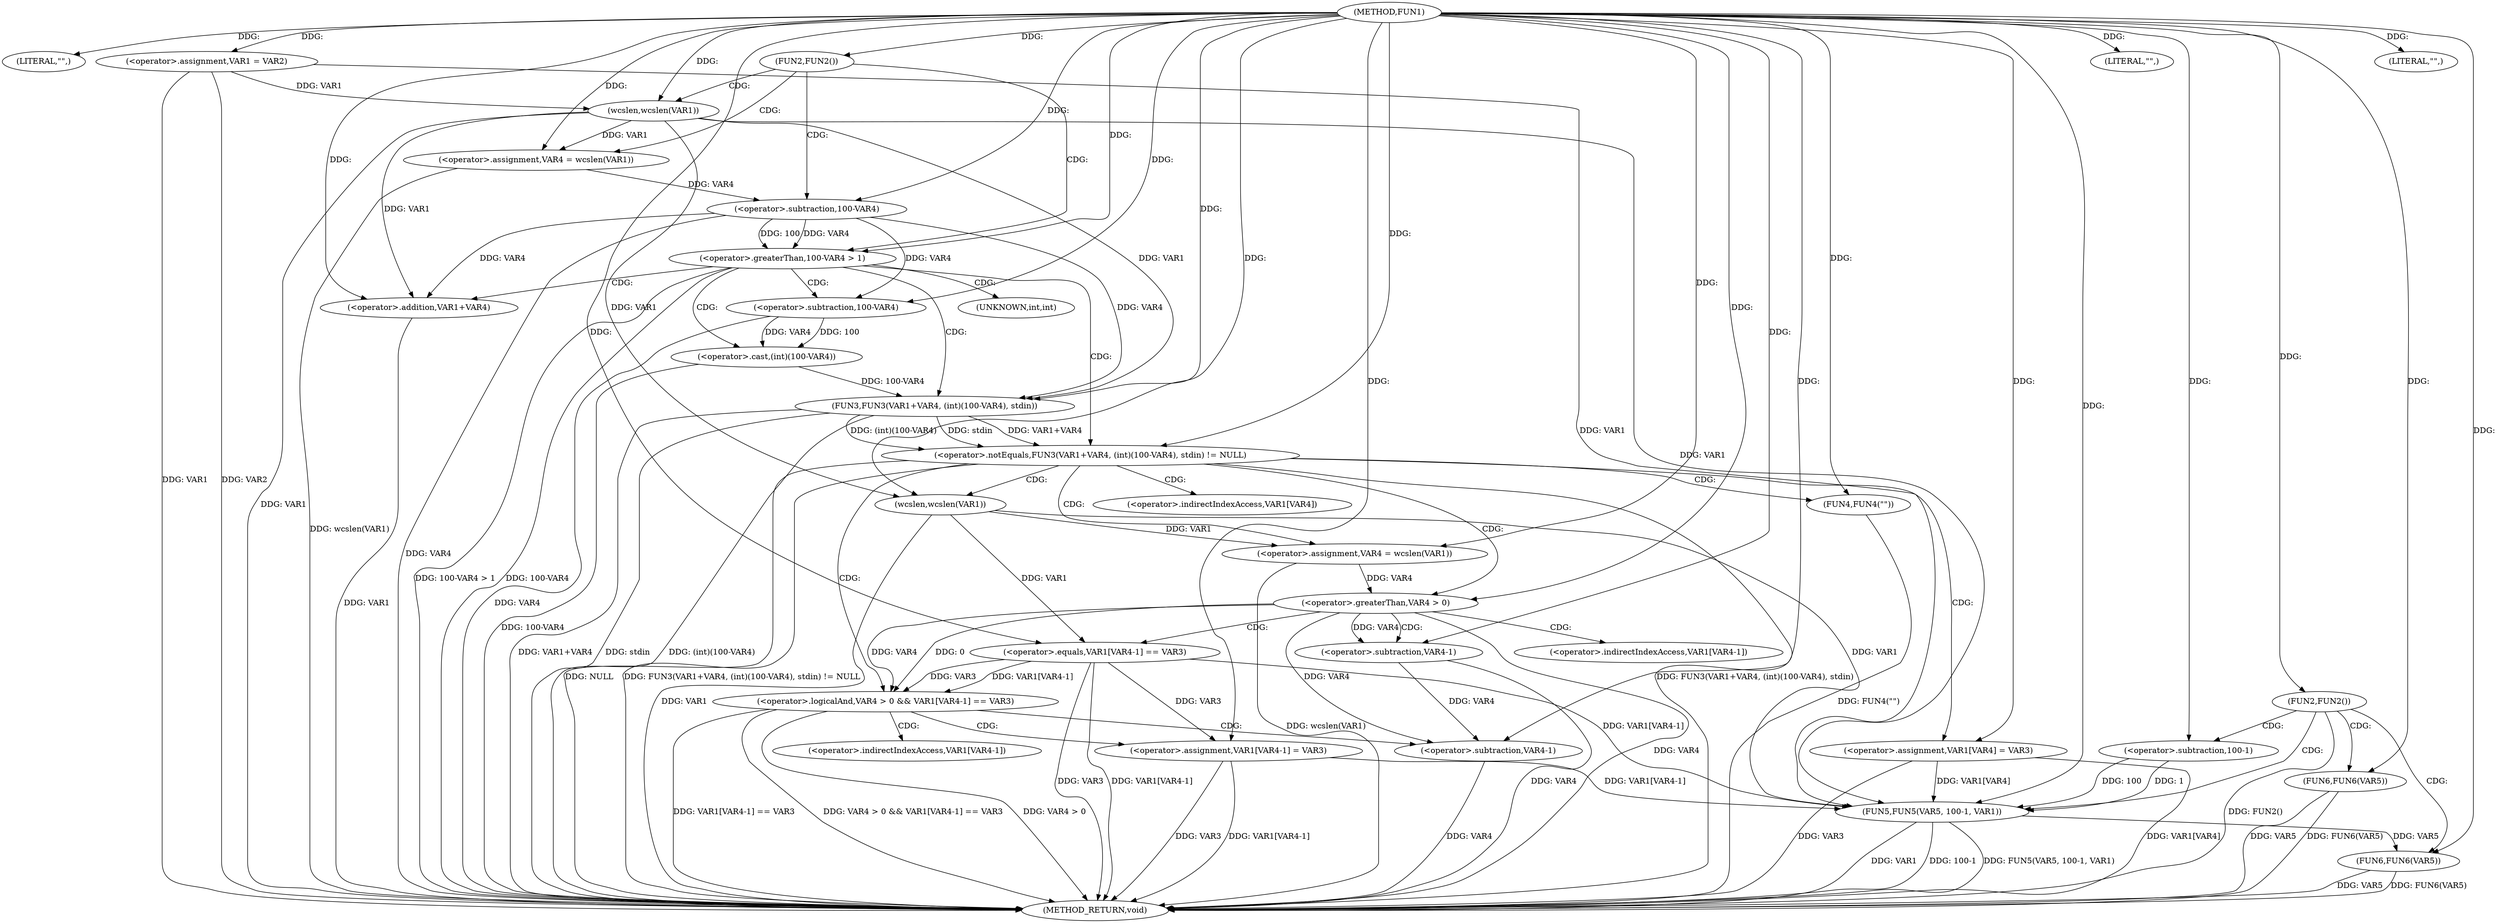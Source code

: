 digraph FUN1 {  
"1000100" [label = "(METHOD,FUN1)" ]
"1000191" [label = "(METHOD_RETURN,void)" ]
"1000103" [label = "(LITERAL,\"\",)" ]
"1000104" [label = "(<operator>.assignment,VAR1 = VAR2)" ]
"1000108" [label = "(FUN2,FUN2())" ]
"1000112" [label = "(<operator>.assignment,VAR4 = wcslen(VAR1))" ]
"1000114" [label = "(wcslen,wcslen(VAR1))" ]
"1000117" [label = "(<operator>.greaterThan,100-VAR4 > 1)" ]
"1000118" [label = "(<operator>.subtraction,100-VAR4)" ]
"1000124" [label = "(<operator>.notEquals,FUN3(VAR1+VAR4, (int)(100-VAR4), stdin) != NULL)" ]
"1000125" [label = "(FUN3,FUN3(VAR1+VAR4, (int)(100-VAR4), stdin))" ]
"1000126" [label = "(<operator>.addition,VAR1+VAR4)" ]
"1000129" [label = "(<operator>.cast,(int)(100-VAR4))" ]
"1000131" [label = "(<operator>.subtraction,100-VAR4)" ]
"1000137" [label = "(<operator>.assignment,VAR4 = wcslen(VAR1))" ]
"1000139" [label = "(wcslen,wcslen(VAR1))" ]
"1000142" [label = "(<operator>.logicalAnd,VAR4 > 0 && VAR1[VAR4-1] == VAR3)" ]
"1000143" [label = "(<operator>.greaterThan,VAR4 > 0)" ]
"1000146" [label = "(<operator>.equals,VAR1[VAR4-1] == VAR3)" ]
"1000149" [label = "(<operator>.subtraction,VAR4-1)" ]
"1000154" [label = "(<operator>.assignment,VAR1[VAR4-1] = VAR3)" ]
"1000157" [label = "(<operator>.subtraction,VAR4-1)" ]
"1000163" [label = "(FUN4,FUN4(\"\"))" ]
"1000165" [label = "(<operator>.assignment,VAR1[VAR4] = VAR3)" ]
"1000173" [label = "(FUN2,FUN2())" ]
"1000176" [label = "(LITERAL,\"\",)" ]
"1000177" [label = "(FUN5,FUN5(VAR5, 100-1, VAR1))" ]
"1000179" [label = "(<operator>.subtraction,100-1)" ]
"1000183" [label = "(FUN6,FUN6(VAR5))" ]
"1000188" [label = "(LITERAL,\"\",)" ]
"1000189" [label = "(FUN6,FUN6(VAR5))" ]
"1000130" [label = "(UNKNOWN,int,int)" ]
"1000147" [label = "(<operator>.indirectIndexAccess,VAR1[VAR4-1])" ]
"1000155" [label = "(<operator>.indirectIndexAccess,VAR1[VAR4-1])" ]
"1000166" [label = "(<operator>.indirectIndexAccess,VAR1[VAR4])" ]
  "1000125" -> "1000191"  [ label = "DDG: VAR1+VAR4"] 
  "1000142" -> "1000191"  [ label = "DDG: VAR4 > 0 && VAR1[VAR4-1] == VAR3"] 
  "1000124" -> "1000191"  [ label = "DDG: FUN3(VAR1+VAR4, (int)(100-VAR4), stdin)"] 
  "1000104" -> "1000191"  [ label = "DDG: VAR1"] 
  "1000137" -> "1000191"  [ label = "DDG: wcslen(VAR1)"] 
  "1000114" -> "1000191"  [ label = "DDG: VAR1"] 
  "1000126" -> "1000191"  [ label = "DDG: VAR1"] 
  "1000117" -> "1000191"  [ label = "DDG: 100-VAR4"] 
  "1000142" -> "1000191"  [ label = "DDG: VAR4 > 0"] 
  "1000177" -> "1000191"  [ label = "DDG: VAR1"] 
  "1000117" -> "1000191"  [ label = "DDG: 100-VAR4 > 1"] 
  "1000165" -> "1000191"  [ label = "DDG: VAR3"] 
  "1000189" -> "1000191"  [ label = "DDG: VAR5"] 
  "1000177" -> "1000191"  [ label = "DDG: 100-1"] 
  "1000112" -> "1000191"  [ label = "DDG: wcslen(VAR1)"] 
  "1000154" -> "1000191"  [ label = "DDG: VAR3"] 
  "1000189" -> "1000191"  [ label = "DDG: FUN6(VAR5)"] 
  "1000165" -> "1000191"  [ label = "DDG: VAR1[VAR4]"] 
  "1000139" -> "1000191"  [ label = "DDG: VAR1"] 
  "1000183" -> "1000191"  [ label = "DDG: VAR5"] 
  "1000146" -> "1000191"  [ label = "DDG: VAR3"] 
  "1000125" -> "1000191"  [ label = "DDG: (int)(100-VAR4)"] 
  "1000154" -> "1000191"  [ label = "DDG: VAR1[VAR4-1]"] 
  "1000157" -> "1000191"  [ label = "DDG: VAR4"] 
  "1000143" -> "1000191"  [ label = "DDG: VAR4"] 
  "1000125" -> "1000191"  [ label = "DDG: stdin"] 
  "1000131" -> "1000191"  [ label = "DDG: VAR4"] 
  "1000124" -> "1000191"  [ label = "DDG: NULL"] 
  "1000118" -> "1000191"  [ label = "DDG: VAR4"] 
  "1000173" -> "1000191"  [ label = "DDG: FUN2()"] 
  "1000177" -> "1000191"  [ label = "DDG: FUN5(VAR5, 100-1, VAR1)"] 
  "1000149" -> "1000191"  [ label = "DDG: VAR4"] 
  "1000163" -> "1000191"  [ label = "DDG: FUN4(\"\")"] 
  "1000142" -> "1000191"  [ label = "DDG: VAR1[VAR4-1] == VAR3"] 
  "1000146" -> "1000191"  [ label = "DDG: VAR1[VAR4-1]"] 
  "1000183" -> "1000191"  [ label = "DDG: FUN6(VAR5)"] 
  "1000104" -> "1000191"  [ label = "DDG: VAR2"] 
  "1000129" -> "1000191"  [ label = "DDG: 100-VAR4"] 
  "1000124" -> "1000191"  [ label = "DDG: FUN3(VAR1+VAR4, (int)(100-VAR4), stdin) != NULL"] 
  "1000100" -> "1000103"  [ label = "DDG: "] 
  "1000100" -> "1000104"  [ label = "DDG: "] 
  "1000100" -> "1000108"  [ label = "DDG: "] 
  "1000114" -> "1000112"  [ label = "DDG: VAR1"] 
  "1000100" -> "1000112"  [ label = "DDG: "] 
  "1000104" -> "1000114"  [ label = "DDG: VAR1"] 
  "1000100" -> "1000114"  [ label = "DDG: "] 
  "1000118" -> "1000117"  [ label = "DDG: 100"] 
  "1000118" -> "1000117"  [ label = "DDG: VAR4"] 
  "1000100" -> "1000118"  [ label = "DDG: "] 
  "1000112" -> "1000118"  [ label = "DDG: VAR4"] 
  "1000100" -> "1000117"  [ label = "DDG: "] 
  "1000125" -> "1000124"  [ label = "DDG: VAR1+VAR4"] 
  "1000125" -> "1000124"  [ label = "DDG: (int)(100-VAR4)"] 
  "1000125" -> "1000124"  [ label = "DDG: stdin"] 
  "1000114" -> "1000125"  [ label = "DDG: VAR1"] 
  "1000100" -> "1000125"  [ label = "DDG: "] 
  "1000118" -> "1000125"  [ label = "DDG: VAR4"] 
  "1000114" -> "1000126"  [ label = "DDG: VAR1"] 
  "1000100" -> "1000126"  [ label = "DDG: "] 
  "1000118" -> "1000126"  [ label = "DDG: VAR4"] 
  "1000129" -> "1000125"  [ label = "DDG: 100-VAR4"] 
  "1000131" -> "1000129"  [ label = "DDG: 100"] 
  "1000131" -> "1000129"  [ label = "DDG: VAR4"] 
  "1000100" -> "1000131"  [ label = "DDG: "] 
  "1000118" -> "1000131"  [ label = "DDG: VAR4"] 
  "1000100" -> "1000124"  [ label = "DDG: "] 
  "1000139" -> "1000137"  [ label = "DDG: VAR1"] 
  "1000100" -> "1000137"  [ label = "DDG: "] 
  "1000100" -> "1000139"  [ label = "DDG: "] 
  "1000114" -> "1000139"  [ label = "DDG: VAR1"] 
  "1000143" -> "1000142"  [ label = "DDG: VAR4"] 
  "1000143" -> "1000142"  [ label = "DDG: 0"] 
  "1000137" -> "1000143"  [ label = "DDG: VAR4"] 
  "1000100" -> "1000143"  [ label = "DDG: "] 
  "1000146" -> "1000142"  [ label = "DDG: VAR1[VAR4-1]"] 
  "1000146" -> "1000142"  [ label = "DDG: VAR3"] 
  "1000139" -> "1000146"  [ label = "DDG: VAR1"] 
  "1000143" -> "1000149"  [ label = "DDG: VAR4"] 
  "1000100" -> "1000149"  [ label = "DDG: "] 
  "1000100" -> "1000146"  [ label = "DDG: "] 
  "1000146" -> "1000154"  [ label = "DDG: VAR3"] 
  "1000100" -> "1000154"  [ label = "DDG: "] 
  "1000143" -> "1000157"  [ label = "DDG: VAR4"] 
  "1000149" -> "1000157"  [ label = "DDG: VAR4"] 
  "1000100" -> "1000157"  [ label = "DDG: "] 
  "1000100" -> "1000163"  [ label = "DDG: "] 
  "1000100" -> "1000165"  [ label = "DDG: "] 
  "1000100" -> "1000173"  [ label = "DDG: "] 
  "1000100" -> "1000176"  [ label = "DDG: "] 
  "1000100" -> "1000177"  [ label = "DDG: "] 
  "1000179" -> "1000177"  [ label = "DDG: 100"] 
  "1000179" -> "1000177"  [ label = "DDG: 1"] 
  "1000100" -> "1000179"  [ label = "DDG: "] 
  "1000104" -> "1000177"  [ label = "DDG: VAR1"] 
  "1000154" -> "1000177"  [ label = "DDG: VAR1[VAR4-1]"] 
  "1000114" -> "1000177"  [ label = "DDG: VAR1"] 
  "1000146" -> "1000177"  [ label = "DDG: VAR1[VAR4-1]"] 
  "1000165" -> "1000177"  [ label = "DDG: VAR1[VAR4]"] 
  "1000139" -> "1000177"  [ label = "DDG: VAR1"] 
  "1000177" -> "1000183"  [ label = "DDG: VAR5"] 
  "1000100" -> "1000183"  [ label = "DDG: "] 
  "1000100" -> "1000188"  [ label = "DDG: "] 
  "1000100" -> "1000189"  [ label = "DDG: "] 
  "1000108" -> "1000117"  [ label = "CDG: "] 
  "1000108" -> "1000114"  [ label = "CDG: "] 
  "1000108" -> "1000118"  [ label = "CDG: "] 
  "1000108" -> "1000112"  [ label = "CDG: "] 
  "1000117" -> "1000125"  [ label = "CDG: "] 
  "1000117" -> "1000131"  [ label = "CDG: "] 
  "1000117" -> "1000126"  [ label = "CDG: "] 
  "1000117" -> "1000129"  [ label = "CDG: "] 
  "1000117" -> "1000124"  [ label = "CDG: "] 
  "1000117" -> "1000130"  [ label = "CDG: "] 
  "1000124" -> "1000142"  [ label = "CDG: "] 
  "1000124" -> "1000166"  [ label = "CDG: "] 
  "1000124" -> "1000139"  [ label = "CDG: "] 
  "1000124" -> "1000165"  [ label = "CDG: "] 
  "1000124" -> "1000163"  [ label = "CDG: "] 
  "1000124" -> "1000143"  [ label = "CDG: "] 
  "1000124" -> "1000137"  [ label = "CDG: "] 
  "1000142" -> "1000157"  [ label = "CDG: "] 
  "1000142" -> "1000155"  [ label = "CDG: "] 
  "1000142" -> "1000154"  [ label = "CDG: "] 
  "1000143" -> "1000149"  [ label = "CDG: "] 
  "1000143" -> "1000147"  [ label = "CDG: "] 
  "1000143" -> "1000146"  [ label = "CDG: "] 
  "1000173" -> "1000183"  [ label = "CDG: "] 
  "1000173" -> "1000189"  [ label = "CDG: "] 
  "1000173" -> "1000179"  [ label = "CDG: "] 
  "1000173" -> "1000177"  [ label = "CDG: "] 
}
